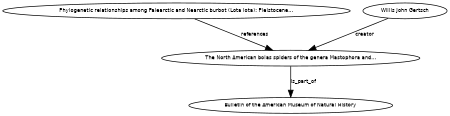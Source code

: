digraph G {
size="3,3";
node [fontsize=7, fontname="Helvetica"];
edge [fontsize=7, fontname="Helvetica"];
node0 [label="The North American bolas spiders of the genera Mastophora and...", width=0.27433100247,height=0.27433100247];
node1 [label="Phylogenetic relationships among Palearctic and Nearctic burbot (Lota lota): Pleistocene...", width=0.27433100247,height=0.27433100247];
node2 [label="Willis John Gertsch", width=0.27433100247,height=0.27433100247];
node3 [label="Bulletin of the American Museum of Natural History", width=0.27433100247,height=0.27433100247];
node1 -> node0 [label="references"];
node2 -> node0 [label="creator"];
node0 -> node3 [label="is_part_of"];
}

